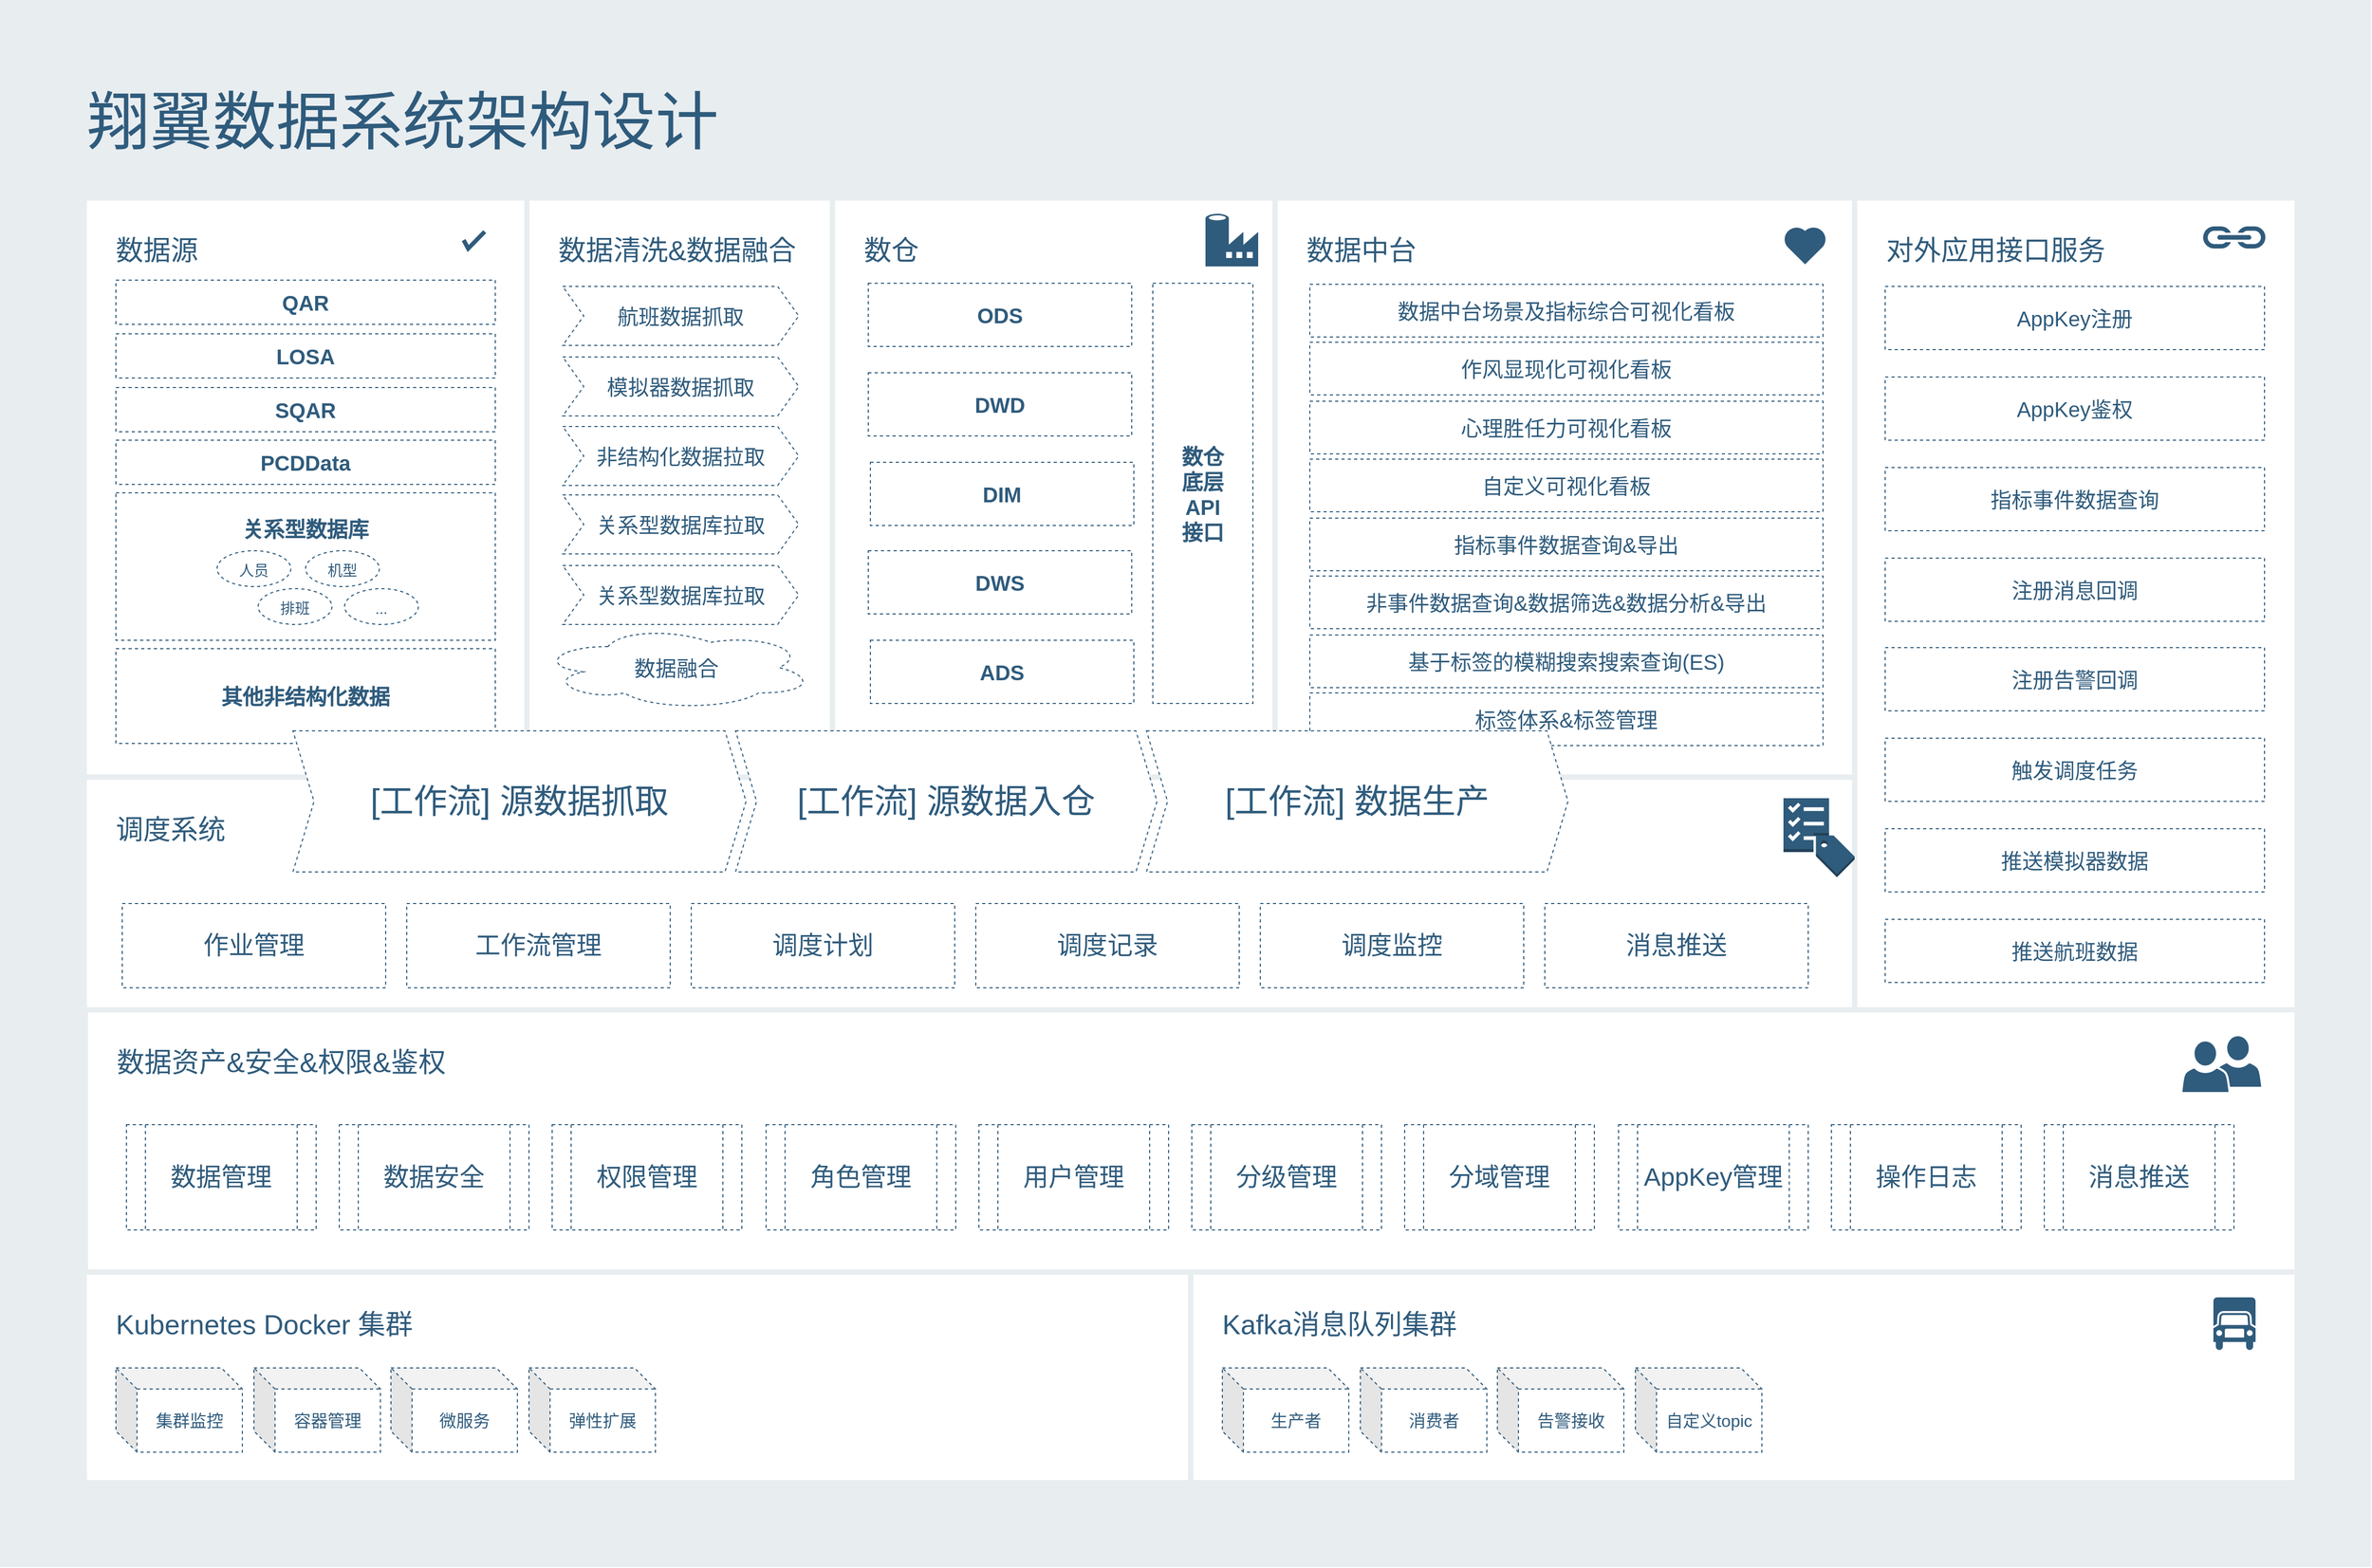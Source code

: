 <mxfile version="20.2.8" type="github">
  <diagram id="07fea595-8f29-1299-0266-81d95cde20df" name="Page-1">
    <mxGraphModel dx="3284" dy="614" grid="1" gridSize="10" guides="1" tooltips="1" connect="1" arrows="1" fold="1" page="1" pageScale="1" pageWidth="1169" pageHeight="827" background="none" math="0" shadow="0">
      <root>
        <mxCell id="0" />
        <mxCell id="1" parent="0" />
        <mxCell id="698" value="" style="rounded=0;whiteSpace=wrap;html=1;shadow=0;labelBackgroundColor=none;strokeColor=none;strokeWidth=3;fillColor=#e8edf0;fontSize=60;fontColor=#2F5B7C;align=left;" parent="1" vertex="1">
          <mxGeometry x="-2290" y="32" width="2250" height="1488" as="geometry" />
        </mxCell>
        <mxCell id="700" value="&lt;font&gt;&lt;font style=&quot;font-size: 26px&quot;&gt;数据源&lt;/font&gt;&lt;br&gt;&lt;/font&gt;&lt;font style=&quot;font-size: 12px&quot;&gt;&lt;br style=&quot;font-size: 12px&quot;&gt;&lt;br&gt;&lt;/font&gt;&lt;div style=&quot;font-size: 12px&quot;&gt;&lt;br style=&quot;font-size: 12px&quot;&gt;&lt;/div&gt;" style="rounded=0;whiteSpace=wrap;html=1;shadow=0;labelBackgroundColor=none;strokeColor=#e8edf0;strokeWidth=5;fillColor=#ffffff;fontSize=12;fontColor=#2F5B7C;align=left;verticalAlign=top;spacing=30;" parent="1" vertex="1">
          <mxGeometry x="-2210" y="220" width="420" height="550" as="geometry" />
        </mxCell>
        <mxCell id="702" value="&lt;div&gt;&lt;font style=&quot;font-size: 26px;&quot;&gt;数据清洗&amp;amp;数据融合&lt;/font&gt;&lt;br&gt;&lt;/div&gt;&lt;div&gt;&lt;br&gt;&lt;/div&gt;" style="rounded=0;whiteSpace=wrap;html=1;shadow=0;labelBackgroundColor=none;strokeColor=#e8edf0;strokeWidth=5;fillColor=#ffffff;fontSize=12;fontColor=#2F5B7C;align=left;verticalAlign=top;spacing=30;" parent="1" vertex="1">
          <mxGeometry x="-1790" y="220" width="290" height="560" as="geometry" />
        </mxCell>
        <mxCell id="703" value="&lt;div style=&quot;font-size: 26px&quot;&gt;数仓&lt;br style=&quot;font-size: 12px;&quot;&gt;&lt;/div&gt;&lt;div&gt;&lt;b&gt;&lt;br&gt;&lt;/b&gt;&lt;/div&gt;&lt;div&gt;&lt;b&gt;&lt;br&gt;&lt;/b&gt;&lt;/div&gt;&lt;div&gt;&lt;b&gt;&lt;br&gt;&lt;/b&gt;&lt;/div&gt;&lt;div style=&quot;font-size: 10px&quot;&gt;&lt;br&gt;&lt;/div&gt;" style="rounded=0;whiteSpace=wrap;html=1;shadow=0;labelBackgroundColor=none;strokeColor=#e8edf0;strokeWidth=5;fillColor=#ffffff;fontSize=12;fontColor=#2F5B7C;align=left;verticalAlign=top;spacing=30;" parent="1" vertex="1">
          <mxGeometry x="-1500" y="220" width="420" height="550" as="geometry" />
        </mxCell>
        <mxCell id="704" value="&lt;div&gt;&lt;font style=&quot;font-size: 26px&quot;&gt;对外应用接口服务&lt;/font&gt;&lt;/div&gt;&lt;div&gt;&lt;br&gt;&lt;/div&gt;&lt;div&gt;&lt;br&gt;&lt;/div&gt;" style="rounded=0;whiteSpace=wrap;html=1;shadow=0;labelBackgroundColor=none;strokeColor=#e8edf0;strokeWidth=5;fillColor=#ffffff;fontSize=12;fontColor=#2F5B7C;align=left;verticalAlign=top;spacing=30;" parent="1" vertex="1">
          <mxGeometry x="-530" y="220" width="420" height="780" as="geometry" />
        </mxCell>
        <mxCell id="705" value="&lt;div&gt;&lt;font style=&quot;font-size: 26px&quot;&gt;数据中台&lt;/font&gt;&lt;/div&gt;&lt;div&gt;&lt;br&gt;&lt;/div&gt;&lt;div&gt;&lt;br&gt;&lt;/div&gt;&lt;div style=&quot;font-size: 10px&quot;&gt;&lt;br&gt;&lt;/div&gt;" style="rounded=0;whiteSpace=wrap;html=1;shadow=0;labelBackgroundColor=none;strokeColor=#e8edf0;strokeWidth=5;fillColor=#ffffff;fontSize=12;fontColor=#2F5B7C;align=left;verticalAlign=top;spacing=30;" parent="1" vertex="1">
          <mxGeometry x="-1080" y="220" width="550" height="550" as="geometry" />
        </mxCell>
        <mxCell id="706" value="&lt;div style=&quot;font-size: 26px&quot;&gt;&lt;font style=&quot;font-size: 26px&quot;&gt;Kubernetes Docker 集群&lt;/font&gt;&lt;/div&gt;&lt;div&gt;&lt;br&gt;&lt;/div&gt;&lt;div style=&quot;font-size: 16px;&quot;&gt;&lt;br&gt;&lt;/div&gt;&lt;div&gt;&lt;br&gt;&lt;/div&gt;" style="rounded=0;whiteSpace=wrap;html=1;shadow=0;labelBackgroundColor=none;strokeColor=#e8edf0;strokeWidth=5;fillColor=#ffffff;fontSize=12;fontColor=#2F5B7C;align=left;verticalAlign=top;spacing=30;" parent="1" vertex="1">
          <mxGeometry x="-2210" y="1240" width="1050" height="200" as="geometry" />
        </mxCell>
        <mxCell id="707" value="&lt;div style=&quot;font-size: 26px&quot;&gt;&lt;font style=&quot;font-size: 26px&quot;&gt;Kafka消息队列集群&lt;/font&gt;&lt;/div&gt;&lt;div&gt;&lt;br&gt;&lt;/div&gt;&lt;div&gt;&lt;br&gt;&lt;/div&gt;" style="rounded=0;whiteSpace=wrap;html=1;shadow=0;labelBackgroundColor=none;strokeColor=#e8edf0;strokeWidth=5;fillColor=#ffffff;fontSize=12;fontColor=#2F5B7C;align=left;verticalAlign=top;spacing=30;" parent="1" vertex="1">
          <mxGeometry x="-1160" y="1240" width="1050" height="200" as="geometry" />
        </mxCell>
        <mxCell id="708" value="翔翼数据系统架构设计" style="text;html=1;resizable=0;points=[];autosize=1;align=left;verticalAlign=top;spacingTop=-4;fontSize=60;fontColor=#2F5B7C;" parent="1" vertex="1">
          <mxGeometry x="-2210" y="110" width="620" height="80" as="geometry" />
        </mxCell>
        <mxCell id="709" value="" style="html=1;verticalLabelPosition=bottom;labelBackgroundColor=#ffffff;verticalAlign=top;shadow=0;dashed=0;strokeWidth=4;shape=mxgraph.ios7.misc.check;strokeColor=#2F5B7C;fillColor=#ffffff;gradientColor=none;fontSize=12;fontColor=#2F5B7C;align=left;" parent="1" vertex="1">
          <mxGeometry x="-1850" y="252" width="20" height="16" as="geometry" />
        </mxCell>
        <mxCell id="711" value="" style="html=1;verticalLabelPosition=bottom;labelBackgroundColor=#ffffff;verticalAlign=top;strokeWidth=3;strokeColor=none;fillColor=#2F5B7C;shadow=0;dashed=0;shape=mxgraph.ios7.icons.heart;fontSize=12;fontColor=#2F5B7C;align=left;" parent="1" vertex="1">
          <mxGeometry x="-597.5" y="247" width="41" height="36" as="geometry" />
        </mxCell>
        <mxCell id="717" value="" style="shape=image;html=1;verticalAlign=top;verticalLabelPosition=bottom;labelBackgroundColor=#ffffff;imageAspect=0;aspect=fixed;image=https://cdn4.iconfinder.com/data/icons/evil-icons-user-interface/64/price-128.png;shadow=0;strokeColor=#e8edf0;strokeWidth=3;fillColor=#2F5B7C;gradientColor=none;fontSize=10;fontColor=#2F5B7C;align=left;" parent="1" vertex="1">
          <mxGeometry x="-1226" y="1260" width="58" height="58" as="geometry" />
        </mxCell>
        <mxCell id="719" value="" style="shadow=0;dashed=0;html=1;strokeColor=none;fillColor=#2F5B7C;labelPosition=center;verticalLabelPosition=bottom;verticalAlign=top;outlineConnect=0;shape=mxgraph.office.concepts.link;labelBackgroundColor=none;fontSize=10;fontColor=#000000;align=left;" parent="1" vertex="1">
          <mxGeometry x="-200" y="247" width="61" height="21" as="geometry" />
        </mxCell>
        <mxCell id="H14SYPXaXDiF_nDZO379-722" value="&lt;font style=&quot;font-size: 20px;&quot;&gt;&lt;b&gt;ODS&lt;/b&gt;&lt;/font&gt;" style="rounded=0;whiteSpace=wrap;html=1;strokeColor=#2F5B7C;dashed=1;fontColor=#2F5B7C;" parent="1" vertex="1">
          <mxGeometry x="-1466" y="301" width="250" height="60" as="geometry" />
        </mxCell>
        <mxCell id="H14SYPXaXDiF_nDZO379-723" value="&lt;font style=&quot;font-size: 20px;&quot;&gt;&lt;b&gt;DWD&lt;/b&gt;&lt;/font&gt;" style="rounded=0;whiteSpace=wrap;html=1;strokeColor=#2F5B7C;dashed=1;fontColor=#2F5B7C;" parent="1" vertex="1">
          <mxGeometry x="-1466" y="386" width="250" height="60" as="geometry" />
        </mxCell>
        <mxCell id="H14SYPXaXDiF_nDZO379-724" value="&lt;font style=&quot;font-size: 20px;&quot;&gt;&lt;b&gt;DIM&lt;/b&gt;&lt;/font&gt;" style="rounded=0;whiteSpace=wrap;html=1;strokeColor=#2F5B7C;dashed=1;fontColor=#2F5B7C;" parent="1" vertex="1">
          <mxGeometry x="-1464" y="471" width="250" height="60" as="geometry" />
        </mxCell>
        <mxCell id="H14SYPXaXDiF_nDZO379-725" value="&lt;font style=&quot;font-size: 20px;&quot;&gt;&lt;b&gt;DWS&lt;/b&gt;&lt;/font&gt;" style="rounded=0;whiteSpace=wrap;html=1;strokeColor=#2F5B7C;dashed=1;fontColor=#2F5B7C;" parent="1" vertex="1">
          <mxGeometry x="-1466" y="555" width="250" height="60" as="geometry" />
        </mxCell>
        <mxCell id="H14SYPXaXDiF_nDZO379-727" value="&lt;font style=&quot;font-size: 20px;&quot;&gt;&lt;b&gt;ADS&lt;/b&gt;&lt;/font&gt;" style="rounded=0;whiteSpace=wrap;html=1;strokeColor=#2F5B7C;dashed=1;fontColor=#2F5B7C;" parent="1" vertex="1">
          <mxGeometry x="-1464" y="640" width="250" height="60" as="geometry" />
        </mxCell>
        <mxCell id="H14SYPXaXDiF_nDZO379-728" value="&lt;font style=&quot;font-size: 20px;&quot;&gt;&lt;b&gt;数仓&lt;br&gt;底层&lt;br&gt;API&lt;br&gt;接口&lt;br&gt;&lt;/b&gt;&lt;/font&gt;" style="rounded=0;whiteSpace=wrap;html=1;strokeColor=#2F5B7C;dashed=1;fontColor=#2F5B7C;" parent="1" vertex="1">
          <mxGeometry x="-1196" y="301" width="95" height="399" as="geometry" />
        </mxCell>
        <mxCell id="H14SYPXaXDiF_nDZO379-729" value="" style="shadow=0;dashed=0;html=1;strokeColor=none;labelPosition=center;verticalLabelPosition=bottom;verticalAlign=top;shape=mxgraph.mscae.cloud.data_factory;fillColor=#2F5B7C;labelBackgroundColor=none;fontSize=10;fontColor=#2F5B7C;align=left;" parent="1" vertex="1">
          <mxGeometry x="-1146" y="235" width="50" height="50" as="geometry" />
        </mxCell>
        <mxCell id="H14SYPXaXDiF_nDZO379-731" value="&lt;div style=&quot;font-size: 26px&quot;&gt;调度系统&lt;br&gt;&lt;/div&gt;" style="rounded=0;whiteSpace=wrap;html=1;shadow=0;labelBackgroundColor=none;strokeColor=#e8edf0;strokeWidth=5;fillColor=#ffffff;fontSize=12;fontColor=#2F5B7C;align=left;verticalAlign=top;spacing=30;" parent="1" vertex="1">
          <mxGeometry x="-2210" y="770" width="1680" height="230" as="geometry" />
        </mxCell>
        <mxCell id="H14SYPXaXDiF_nDZO379-732" value="&lt;font style=&quot;font-size: 20px;&quot;&gt;&lt;b&gt;QAR&lt;/b&gt;&lt;/font&gt;" style="rounded=0;whiteSpace=wrap;html=1;strokeColor=#2F5B7C;dashed=1;fontColor=#2F5B7C;" parent="1" vertex="1">
          <mxGeometry x="-2180" y="298" width="360" height="42" as="geometry" />
        </mxCell>
        <mxCell id="718" value="" style="dashed=0;html=1;shape=mxgraph.aws3.checklist_cost;fillColor=#2F5B7C;gradientColor=none;shadow=0;labelBackgroundColor=none;strokeColor=none;strokeWidth=3;fontSize=10;fontColor=#2F5B7C;align=left;" parent="1" vertex="1">
          <mxGeometry x="-597.5" y="790" width="67.5" height="75" as="geometry" />
        </mxCell>
        <mxCell id="H14SYPXaXDiF_nDZO379-733" value="&lt;div style=&quot;font-size: 26px&quot;&gt;数据资产&amp;amp;安全&amp;amp;权限&amp;amp;鉴权&lt;/div&gt;" style="rounded=0;whiteSpace=wrap;html=1;shadow=0;labelBackgroundColor=none;strokeColor=#e8edf0;strokeWidth=5;fillColor=#ffffff;fontSize=12;fontColor=#2F5B7C;align=left;verticalAlign=top;spacing=30;" parent="1" vertex="1">
          <mxGeometry x="-2209" y="991" width="2099" height="249" as="geometry" />
        </mxCell>
        <mxCell id="720" value="" style="group" parent="1" vertex="1" connectable="0">
          <mxGeometry x="-220" y="1020" width="69" height="50" as="geometry" />
        </mxCell>
        <mxCell id="721" value="" style="shadow=0;dashed=0;html=1;strokeColor=#FFFFFF;labelPosition=center;verticalLabelPosition=bottom;verticalAlign=top;outlineConnect=0;shape=mxgraph.office.users.user;fillColor=#2F5B7C;labelBackgroundColor=none;fontSize=10;fontColor=#000000;align=left;strokeWidth=2;" parent="720" vertex="1">
          <mxGeometry x="31" y="-5" width="46" height="50" as="geometry" />
        </mxCell>
        <mxCell id="722" value="" style="shadow=0;dashed=0;html=1;strokeColor=#FFFFFF;labelPosition=center;verticalLabelPosition=bottom;verticalAlign=top;outlineConnect=0;shape=mxgraph.office.users.user;fillColor=#2F5B7C;labelBackgroundColor=none;fontSize=10;fontColor=#000000;align=left;strokeWidth=2;" parent="720" vertex="1">
          <mxGeometry width="46" height="50" as="geometry" />
        </mxCell>
        <mxCell id="H14SYPXaXDiF_nDZO379-736" value="&lt;span style=&quot;font-size: 32px;&quot;&gt;[工作流] 源数据入仓&lt;/span&gt;" style="shape=step;perimeter=stepPerimeter;whiteSpace=wrap;html=1;fixedSize=1;dashed=1;fontSize=20;fontColor=#2F5B7C;strokeColor=#2F5B7C;" parent="1" vertex="1">
          <mxGeometry x="-1592" y="726" width="400" height="134" as="geometry" />
        </mxCell>
        <mxCell id="H14SYPXaXDiF_nDZO379-738" value="&lt;font style=&quot;font-size: 20px;&quot;&gt;&lt;b&gt;LOSA&lt;/b&gt;&lt;/font&gt;" style="rounded=0;whiteSpace=wrap;html=1;strokeColor=#2F5B7C;dashed=1;fontColor=#2F5B7C;" parent="1" vertex="1">
          <mxGeometry x="-2180" y="349" width="360" height="42" as="geometry" />
        </mxCell>
        <mxCell id="H14SYPXaXDiF_nDZO379-739" value="&lt;font style=&quot;font-size: 20px;&quot;&gt;&lt;b&gt;SQAR&lt;/b&gt;&lt;/font&gt;" style="rounded=0;whiteSpace=wrap;html=1;strokeColor=#2F5B7C;dashed=1;fontColor=#2F5B7C;" parent="1" vertex="1">
          <mxGeometry x="-2180" y="400" width="360" height="42" as="geometry" />
        </mxCell>
        <mxCell id="H14SYPXaXDiF_nDZO379-741" value="&lt;font style=&quot;font-size: 20px;&quot;&gt;&lt;b&gt;关系型数据库&lt;br&gt;&lt;br&gt;&lt;br&gt;&lt;br&gt;&lt;/b&gt;&lt;/font&gt;" style="rounded=0;whiteSpace=wrap;html=1;strokeColor=#2F5B7C;dashed=1;fontColor=#2F5B7C;align=center;" parent="1" vertex="1">
          <mxGeometry x="-2180" y="500" width="360" height="140" as="geometry" />
        </mxCell>
        <mxCell id="H14SYPXaXDiF_nDZO379-740" value="&lt;font style=&quot;font-size: 20px;&quot;&gt;&lt;b&gt;PCDData&lt;/b&gt;&lt;/font&gt;" style="rounded=0;whiteSpace=wrap;html=1;strokeColor=#2F5B7C;dashed=1;fontColor=#2F5B7C;" parent="1" vertex="1">
          <mxGeometry x="-2180" y="450" width="360" height="42" as="geometry" />
        </mxCell>
        <mxCell id="H14SYPXaXDiF_nDZO379-742" value="&lt;font style=&quot;font-size: 20px;&quot;&gt;&lt;b&gt;其他非结构化数据&lt;br&gt;&lt;/b&gt;&lt;/font&gt;" style="rounded=0;whiteSpace=wrap;html=1;strokeColor=#2F5B7C;dashed=1;fontColor=#2F5B7C;align=center;" parent="1" vertex="1">
          <mxGeometry x="-2180" y="648" width="360" height="90" as="geometry" />
        </mxCell>
        <mxCell id="H14SYPXaXDiF_nDZO379-734" value="&lt;font style=&quot;font-size: 32px;&quot;&gt;[工作流] 源数据抓取&lt;/font&gt;" style="shape=step;perimeter=stepPerimeter;whiteSpace=wrap;html=1;fixedSize=1;dashed=1;fontSize=20;fontColor=#2F5B7C;strokeColor=#2F5B7C;" parent="1" vertex="1">
          <mxGeometry x="-2012" y="726" width="430" height="134" as="geometry" />
        </mxCell>
        <mxCell id="H14SYPXaXDiF_nDZO379-743" value="&lt;font style=&quot;font-size: 14px; line-height: 0.1;&quot;&gt;人员&lt;br&gt;&lt;/font&gt;" style="ellipse;whiteSpace=wrap;html=1;dashed=1;fontSize=32;fontColor=#2F5B7C;strokeColor=#2F5B7C;verticalAlign=bottom;" parent="1" vertex="1">
          <mxGeometry x="-2084" y="555" width="70" height="34" as="geometry" />
        </mxCell>
        <mxCell id="H14SYPXaXDiF_nDZO379-744" value="&lt;font style=&quot;font-size: 14px; line-height: 0.1;&quot;&gt;排班&lt;br&gt;&lt;/font&gt;" style="ellipse;whiteSpace=wrap;html=1;dashed=1;fontSize=32;fontColor=#2F5B7C;strokeColor=#2F5B7C;verticalAlign=bottom;" parent="1" vertex="1">
          <mxGeometry x="-2045" y="591" width="70" height="34" as="geometry" />
        </mxCell>
        <mxCell id="H14SYPXaXDiF_nDZO379-745" value="&lt;font style=&quot;font-size: 14px; line-height: 0.1;&quot;&gt;机型&lt;br&gt;&lt;/font&gt;" style="ellipse;whiteSpace=wrap;html=1;dashed=1;fontSize=32;fontColor=#2F5B7C;strokeColor=#2F5B7C;verticalAlign=bottom;" parent="1" vertex="1">
          <mxGeometry x="-2000" y="555" width="70" height="34" as="geometry" />
        </mxCell>
        <mxCell id="H14SYPXaXDiF_nDZO379-747" value="&lt;font style=&quot;font-size: 14px; line-height: 0.1;&quot;&gt;...&lt;br&gt;&lt;/font&gt;" style="ellipse;whiteSpace=wrap;html=1;dashed=1;fontSize=32;fontColor=#2F5B7C;strokeColor=#2F5B7C;verticalAlign=bottom;" parent="1" vertex="1">
          <mxGeometry x="-1963" y="591" width="70" height="34" as="geometry" />
        </mxCell>
        <mxCell id="H14SYPXaXDiF_nDZO379-752" value="&lt;font style=&quot;font-size: 20px;&quot;&gt;航班数据抓取&lt;/font&gt;" style="shape=step;perimeter=stepPerimeter;whiteSpace=wrap;html=1;fixedSize=1;dashed=1;fontSize=14;fontColor=#2F5B7C;strokeColor=#2F5B7C;" parent="1" vertex="1">
          <mxGeometry x="-1756" y="304" width="224" height="56" as="geometry" />
        </mxCell>
        <mxCell id="H14SYPXaXDiF_nDZO379-753" value="&lt;font style=&quot;font-size: 20px;&quot;&gt;模拟器数据抓取&lt;/font&gt;" style="shape=step;perimeter=stepPerimeter;whiteSpace=wrap;html=1;fixedSize=1;dashed=1;fontSize=14;fontColor=#2F5B7C;strokeColor=#2F5B7C;" parent="1" vertex="1">
          <mxGeometry x="-1756" y="371" width="224" height="56" as="geometry" />
        </mxCell>
        <mxCell id="H14SYPXaXDiF_nDZO379-754" value="&lt;font style=&quot;font-size: 20px;&quot;&gt;非结构化数据拉取&lt;/font&gt;" style="shape=step;perimeter=stepPerimeter;whiteSpace=wrap;html=1;fixedSize=1;dashed=1;fontSize=14;fontColor=#2F5B7C;strokeColor=#2F5B7C;" parent="1" vertex="1">
          <mxGeometry x="-1756" y="437" width="224" height="56" as="geometry" />
        </mxCell>
        <mxCell id="H14SYPXaXDiF_nDZO379-755" value="&lt;span style=&quot;font-size: 20px;&quot;&gt;关系型数据库拉取&lt;/span&gt;" style="shape=step;perimeter=stepPerimeter;whiteSpace=wrap;html=1;fixedSize=1;dashed=1;fontSize=14;fontColor=#2F5B7C;strokeColor=#2F5B7C;" parent="1" vertex="1">
          <mxGeometry x="-1756" y="502" width="224" height="56" as="geometry" />
        </mxCell>
        <mxCell id="H14SYPXaXDiF_nDZO379-756" value="&lt;span style=&quot;font-size: 20px;&quot;&gt;关系型数据库拉取&lt;/span&gt;" style="shape=step;perimeter=stepPerimeter;whiteSpace=wrap;html=1;fixedSize=1;dashed=1;fontSize=14;fontColor=#2F5B7C;strokeColor=#2F5B7C;" parent="1" vertex="1">
          <mxGeometry x="-1756" y="569" width="224" height="56" as="geometry" />
        </mxCell>
        <mxCell id="H14SYPXaXDiF_nDZO379-758" value="数据融合" style="ellipse;shape=cloud;whiteSpace=wrap;html=1;dashed=1;fontSize=20;fontColor=#2F5B7C;strokeColor=#2F5B7C;" parent="1" vertex="1">
          <mxGeometry x="-1778" y="626" width="260" height="80" as="geometry" />
        </mxCell>
        <mxCell id="716" value="" style="shape=mxgraph.signs.transportation.truck_6;html=1;fillColor=#2F5B7C;strokeColor=none;verticalLabelPosition=bottom;verticalAlign=top;align=center;shadow=0;labelBackgroundColor=none;fontSize=10;fontColor=#2F5B7C;aspect=fixed;" parent="1" vertex="1">
          <mxGeometry x="-189.5" y="1264" width="40" height="50" as="geometry" />
        </mxCell>
        <mxCell id="H14SYPXaXDiF_nDZO379-760" value="AppKey注册" style="rounded=0;whiteSpace=wrap;html=1;dashed=1;fontSize=20;fontColor=#2F5B7C;strokeColor=#2F5B7C;" parent="1" vertex="1">
          <mxGeometry x="-501" y="304" width="360" height="60" as="geometry" />
        </mxCell>
        <mxCell id="H14SYPXaXDiF_nDZO379-761" value="AppKey鉴权" style="rounded=0;whiteSpace=wrap;html=1;dashed=1;fontSize=20;fontColor=#2F5B7C;strokeColor=#2F5B7C;" parent="1" vertex="1">
          <mxGeometry x="-501" y="390" width="360" height="60" as="geometry" />
        </mxCell>
        <mxCell id="H14SYPXaXDiF_nDZO379-762" value="集群监控" style="shape=cube;whiteSpace=wrap;html=1;boundedLbl=1;backgroundOutline=1;darkOpacity=0.05;darkOpacity2=0.1;dashed=1;fontSize=16;fontColor=#2F5B7C;strokeColor=#2F5B7C;" parent="1" vertex="1">
          <mxGeometry x="-2180" y="1331" width="120" height="80" as="geometry" />
        </mxCell>
        <mxCell id="H14SYPXaXDiF_nDZO379-763" value="容器管理" style="shape=cube;whiteSpace=wrap;html=1;boundedLbl=1;backgroundOutline=1;darkOpacity=0.05;darkOpacity2=0.1;dashed=1;fontSize=16;fontColor=#2F5B7C;strokeColor=#2F5B7C;" parent="1" vertex="1">
          <mxGeometry x="-2049" y="1331" width="120" height="80" as="geometry" />
        </mxCell>
        <mxCell id="H14SYPXaXDiF_nDZO379-764" value="微服务" style="shape=cube;whiteSpace=wrap;html=1;boundedLbl=1;backgroundOutline=1;darkOpacity=0.05;darkOpacity2=0.1;dashed=1;fontSize=16;fontColor=#2F5B7C;strokeColor=#2F5B7C;" parent="1" vertex="1">
          <mxGeometry x="-1919" y="1331" width="120" height="80" as="geometry" />
        </mxCell>
        <mxCell id="H14SYPXaXDiF_nDZO379-765" value="弹性扩展" style="shape=cube;whiteSpace=wrap;html=1;boundedLbl=1;backgroundOutline=1;darkOpacity=0.05;darkOpacity2=0.1;dashed=1;fontSize=16;fontColor=#2F5B7C;strokeColor=#2F5B7C;" parent="1" vertex="1">
          <mxGeometry x="-1788" y="1331" width="120" height="80" as="geometry" />
        </mxCell>
        <mxCell id="H14SYPXaXDiF_nDZO379-766" value="生产者" style="shape=cube;whiteSpace=wrap;html=1;boundedLbl=1;backgroundOutline=1;darkOpacity=0.05;darkOpacity2=0.1;dashed=1;fontSize=16;fontColor=#2F5B7C;strokeColor=#2F5B7C;" parent="1" vertex="1">
          <mxGeometry x="-1130" y="1331" width="120" height="80" as="geometry" />
        </mxCell>
        <mxCell id="H14SYPXaXDiF_nDZO379-767" value="消费者" style="shape=cube;whiteSpace=wrap;html=1;boundedLbl=1;backgroundOutline=1;darkOpacity=0.05;darkOpacity2=0.1;dashed=1;fontSize=16;fontColor=#2F5B7C;strokeColor=#2F5B7C;" parent="1" vertex="1">
          <mxGeometry x="-999" y="1331" width="120" height="80" as="geometry" />
        </mxCell>
        <mxCell id="H14SYPXaXDiF_nDZO379-768" value="告警接收" style="shape=cube;whiteSpace=wrap;html=1;boundedLbl=1;backgroundOutline=1;darkOpacity=0.05;darkOpacity2=0.1;dashed=1;fontSize=16;fontColor=#2F5B7C;strokeColor=#2F5B7C;" parent="1" vertex="1">
          <mxGeometry x="-869" y="1331" width="120" height="80" as="geometry" />
        </mxCell>
        <mxCell id="H14SYPXaXDiF_nDZO379-769" value="自定义topic" style="shape=cube;whiteSpace=wrap;html=1;boundedLbl=1;backgroundOutline=1;darkOpacity=0.05;darkOpacity2=0.1;dashed=1;fontSize=16;fontColor=#2F5B7C;strokeColor=#2F5B7C;" parent="1" vertex="1">
          <mxGeometry x="-738" y="1331" width="120" height="80" as="geometry" />
        </mxCell>
        <mxCell id="H14SYPXaXDiF_nDZO379-771" value="&lt;font style=&quot;font-size: 24px;&quot;&gt;权限管理&lt;/font&gt;" style="shape=process;whiteSpace=wrap;html=1;backgroundOutline=1;dashed=1;fontSize=16;fontColor=#2F5B7C;strokeColor=#2F5B7C;" parent="1" vertex="1">
          <mxGeometry x="-1766" y="1100" width="180" height="100" as="geometry" />
        </mxCell>
        <mxCell id="H14SYPXaXDiF_nDZO379-775" value="&lt;font style=&quot;font-size: 24px;&quot;&gt;角色管理&lt;/font&gt;" style="shape=process;whiteSpace=wrap;html=1;backgroundOutline=1;dashed=1;fontSize=16;fontColor=#2F5B7C;strokeColor=#2F5B7C;" parent="1" vertex="1">
          <mxGeometry x="-1563" y="1100" width="180" height="100" as="geometry" />
        </mxCell>
        <mxCell id="H14SYPXaXDiF_nDZO379-776" value="&lt;font style=&quot;font-size: 24px;&quot;&gt;用户管理&lt;/font&gt;" style="shape=process;whiteSpace=wrap;html=1;backgroundOutline=1;dashed=1;fontSize=16;fontColor=#2F5B7C;strokeColor=#2F5B7C;" parent="1" vertex="1">
          <mxGeometry x="-1361" y="1100" width="180" height="100" as="geometry" />
        </mxCell>
        <mxCell id="H14SYPXaXDiF_nDZO379-777" value="&lt;font style=&quot;font-size: 24px;&quot;&gt;分级管理&lt;/font&gt;" style="shape=process;whiteSpace=wrap;html=1;backgroundOutline=1;dashed=1;fontSize=16;fontColor=#2F5B7C;strokeColor=#2F5B7C;" parent="1" vertex="1">
          <mxGeometry x="-1159" y="1100" width="180" height="100" as="geometry" />
        </mxCell>
        <mxCell id="H14SYPXaXDiF_nDZO379-778" value="&lt;font style=&quot;font-size: 24px;&quot;&gt;分域管理&lt;/font&gt;" style="shape=process;whiteSpace=wrap;html=1;backgroundOutline=1;dashed=1;fontSize=16;fontColor=#2F5B7C;strokeColor=#2F5B7C;" parent="1" vertex="1">
          <mxGeometry x="-957" y="1100" width="180" height="100" as="geometry" />
        </mxCell>
        <mxCell id="H14SYPXaXDiF_nDZO379-779" value="&lt;font style=&quot;font-size: 24px;&quot;&gt;数据管理&lt;/font&gt;" style="shape=process;whiteSpace=wrap;html=1;backgroundOutline=1;dashed=1;fontSize=16;fontColor=#2F5B7C;strokeColor=#2F5B7C;" parent="1" vertex="1">
          <mxGeometry x="-2170" y="1100" width="180" height="100" as="geometry" />
        </mxCell>
        <mxCell id="H14SYPXaXDiF_nDZO379-780" value="&lt;font style=&quot;font-size: 24px;&quot;&gt;数据安全&lt;/font&gt;" style="shape=process;whiteSpace=wrap;html=1;backgroundOutline=1;dashed=1;fontSize=16;fontColor=#2F5B7C;strokeColor=#2F5B7C;" parent="1" vertex="1">
          <mxGeometry x="-1968" y="1100" width="180" height="100" as="geometry" />
        </mxCell>
        <mxCell id="H14SYPXaXDiF_nDZO379-781" value="&lt;font style=&quot;font-size: 24px;&quot;&gt;作业管理&lt;/font&gt;" style="rounded=0;whiteSpace=wrap;html=1;strokeColor=#2F5B7C;dashed=1;fontColor=#2F5B7C;" parent="1" vertex="1">
          <mxGeometry x="-2174" y="890" width="250" height="80" as="geometry" />
        </mxCell>
        <mxCell id="H14SYPXaXDiF_nDZO379-782" value="&lt;font style=&quot;font-size: 24px;&quot;&gt;工作流管理&lt;/font&gt;" style="rounded=0;whiteSpace=wrap;html=1;strokeColor=#2F5B7C;dashed=1;fontColor=#2F5B7C;" parent="1" vertex="1">
          <mxGeometry x="-1904" y="890" width="250" height="80" as="geometry" />
        </mxCell>
        <mxCell id="H14SYPXaXDiF_nDZO379-783" value="&lt;span style=&quot;font-size: 24px;&quot;&gt;调度计划&lt;/span&gt;" style="rounded=0;whiteSpace=wrap;html=1;strokeColor=#2F5B7C;dashed=1;fontColor=#2F5B7C;" parent="1" vertex="1">
          <mxGeometry x="-1634" y="890" width="250" height="80" as="geometry" />
        </mxCell>
        <mxCell id="H14SYPXaXDiF_nDZO379-784" value="&lt;span style=&quot;font-size: 24px;&quot;&gt;调度记录&lt;/span&gt;" style="rounded=0;whiteSpace=wrap;html=1;strokeColor=#2F5B7C;dashed=1;fontColor=#2F5B7C;" parent="1" vertex="1">
          <mxGeometry x="-1364" y="890" width="250" height="80" as="geometry" />
        </mxCell>
        <mxCell id="H14SYPXaXDiF_nDZO379-785" value="&lt;span style=&quot;font-size: 24px;&quot;&gt;调度监控&lt;/span&gt;" style="rounded=0;whiteSpace=wrap;html=1;strokeColor=#2F5B7C;dashed=1;fontColor=#2F5B7C;" parent="1" vertex="1">
          <mxGeometry x="-1094" y="890" width="250" height="80" as="geometry" />
        </mxCell>
        <mxCell id="H14SYPXaXDiF_nDZO379-786" value="&lt;span style=&quot;font-size: 24px;&quot;&gt;消息推送&lt;/span&gt;" style="rounded=0;whiteSpace=wrap;html=1;strokeColor=#2F5B7C;dashed=1;fontColor=#2F5B7C;" parent="1" vertex="1">
          <mxGeometry x="-824" y="890" width="250" height="80" as="geometry" />
        </mxCell>
        <mxCell id="H14SYPXaXDiF_nDZO379-787" value="&lt;font style=&quot;font-size: 24px;&quot;&gt;操作日志&lt;/font&gt;" style="shape=process;whiteSpace=wrap;html=1;backgroundOutline=1;dashed=1;fontSize=16;fontColor=#2F5B7C;strokeColor=#2F5B7C;" parent="1" vertex="1">
          <mxGeometry x="-552" y="1100" width="180" height="100" as="geometry" />
        </mxCell>
        <mxCell id="H14SYPXaXDiF_nDZO379-788" value="&lt;font style=&quot;font-size: 24px;&quot;&gt;消息推送&lt;/font&gt;" style="shape=process;whiteSpace=wrap;html=1;backgroundOutline=1;dashed=1;fontSize=16;fontColor=#2F5B7C;strokeColor=#2F5B7C;" parent="1" vertex="1">
          <mxGeometry x="-350" y="1100" width="180" height="100" as="geometry" />
        </mxCell>
        <mxCell id="H14SYPXaXDiF_nDZO379-789" value="&lt;font style=&quot;font-size: 20px;&quot;&gt;基于标签的模糊搜索搜索查询(ES)&lt;/font&gt;" style="rounded=0;whiteSpace=wrap;html=1;strokeColor=#2F5B7C;dashed=1;fontColor=#2F5B7C;" parent="1" vertex="1">
          <mxGeometry x="-1047" y="635" width="487" height="50" as="geometry" />
        </mxCell>
        <mxCell id="H14SYPXaXDiF_nDZO379-790" value="&lt;font style=&quot;font-size: 20px;&quot;&gt;标签体系&amp;amp;标签管理&lt;/font&gt;" style="rounded=0;whiteSpace=wrap;html=1;strokeColor=#2F5B7C;dashed=1;fontColor=#2F5B7C;" parent="1" vertex="1">
          <mxGeometry x="-1047" y="690" width="487" height="50" as="geometry" />
        </mxCell>
        <mxCell id="H14SYPXaXDiF_nDZO379-737" value="&lt;span style=&quot;font-size: 32px;&quot;&gt;[工作流] 数据生产&lt;/span&gt;" style="shape=step;perimeter=stepPerimeter;whiteSpace=wrap;html=1;fixedSize=1;dashed=1;fontSize=20;fontColor=#2F5B7C;strokeColor=#2F5B7C;" parent="1" vertex="1">
          <mxGeometry x="-1202" y="726" width="400" height="134" as="geometry" />
        </mxCell>
        <mxCell id="H14SYPXaXDiF_nDZO379-793" value="&lt;span style=&quot;font-size: 20px;&quot;&gt;非事件数据查询&amp;amp;数据筛选&amp;amp;数据分析&amp;amp;导出&lt;/span&gt;" style="rounded=0;whiteSpace=wrap;html=1;strokeColor=#2F5B7C;dashed=1;fontColor=#2F5B7C;" parent="1" vertex="1">
          <mxGeometry x="-1047" y="579" width="487" height="50" as="geometry" />
        </mxCell>
        <mxCell id="H14SYPXaXDiF_nDZO379-794" value="&lt;span style=&quot;font-size: 20px;&quot;&gt;指标事件数据查询&amp;amp;导出&lt;/span&gt;" style="rounded=0;whiteSpace=wrap;html=1;strokeColor=#2F5B7C;dashed=1;fontColor=#2F5B7C;" parent="1" vertex="1">
          <mxGeometry x="-1047" y="524" width="487" height="50" as="geometry" />
        </mxCell>
        <mxCell id="H14SYPXaXDiF_nDZO379-795" value="&lt;span style=&quot;font-size: 20px;&quot;&gt;自定义可视化看板&lt;/span&gt;" style="rounded=0;whiteSpace=wrap;html=1;strokeColor=#2F5B7C;dashed=1;fontColor=#2F5B7C;" parent="1" vertex="1">
          <mxGeometry x="-1047" y="468" width="487" height="50" as="geometry" />
        </mxCell>
        <mxCell id="H14SYPXaXDiF_nDZO379-796" value="&lt;span style=&quot;font-size: 20px;&quot;&gt;心理胜任力可视化看板&lt;/span&gt;" style="rounded=0;whiteSpace=wrap;html=1;strokeColor=#2F5B7C;dashed=1;fontColor=#2F5B7C;" parent="1" vertex="1">
          <mxGeometry x="-1047" y="413" width="487" height="50" as="geometry" />
        </mxCell>
        <mxCell id="H14SYPXaXDiF_nDZO379-797" value="&lt;span style=&quot;font-size: 20px;&quot;&gt;作风显现化可视化看板&lt;/span&gt;" style="rounded=0;whiteSpace=wrap;html=1;strokeColor=#2F5B7C;dashed=1;fontColor=#2F5B7C;" parent="1" vertex="1">
          <mxGeometry x="-1047" y="357" width="487" height="50" as="geometry" />
        </mxCell>
        <mxCell id="H14SYPXaXDiF_nDZO379-798" value="&lt;div&gt;&lt;span style=&quot;font-size: 20px;&quot;&gt;数据中台场景及指标综合可视化看板&lt;/span&gt;&lt;/div&gt;" style="rounded=0;whiteSpace=wrap;html=1;strokeColor=#2F5B7C;dashed=1;fontColor=#2F5B7C;" parent="1" vertex="1">
          <mxGeometry x="-1047" y="302" width="487" height="50" as="geometry" />
        </mxCell>
        <mxCell id="H14SYPXaXDiF_nDZO379-799" value="指标事件数据查询" style="rounded=0;whiteSpace=wrap;html=1;dashed=1;fontSize=20;fontColor=#2F5B7C;strokeColor=#2F5B7C;" parent="1" vertex="1">
          <mxGeometry x="-501" y="476" width="360" height="60" as="geometry" />
        </mxCell>
        <mxCell id="H14SYPXaXDiF_nDZO379-800" value="注册消息回调" style="rounded=0;whiteSpace=wrap;html=1;dashed=1;fontSize=20;fontColor=#2F5B7C;strokeColor=#2F5B7C;" parent="1" vertex="1">
          <mxGeometry x="-501" y="562" width="360" height="60" as="geometry" />
        </mxCell>
        <mxCell id="H14SYPXaXDiF_nDZO379-801" value="注册告警回调" style="rounded=0;whiteSpace=wrap;html=1;dashed=1;fontSize=20;fontColor=#2F5B7C;strokeColor=#2F5B7C;" parent="1" vertex="1">
          <mxGeometry x="-501" y="647" width="360" height="60" as="geometry" />
        </mxCell>
        <mxCell id="H14SYPXaXDiF_nDZO379-802" value="触发调度任务" style="rounded=0;whiteSpace=wrap;html=1;dashed=1;fontSize=20;fontColor=#2F5B7C;strokeColor=#2F5B7C;" parent="1" vertex="1">
          <mxGeometry x="-501" y="733" width="360" height="60" as="geometry" />
        </mxCell>
        <mxCell id="H14SYPXaXDiF_nDZO379-803" value="推送模拟器数据" style="rounded=0;whiteSpace=wrap;html=1;dashed=1;fontSize=20;fontColor=#2F5B7C;strokeColor=#2F5B7C;" parent="1" vertex="1">
          <mxGeometry x="-501" y="819" width="360" height="60" as="geometry" />
        </mxCell>
        <mxCell id="H14SYPXaXDiF_nDZO379-804" value="推送航班数据" style="rounded=0;whiteSpace=wrap;html=1;dashed=1;fontSize=20;fontColor=#2F5B7C;strokeColor=#2F5B7C;" parent="1" vertex="1">
          <mxGeometry x="-501" y="905" width="360" height="60" as="geometry" />
        </mxCell>
        <mxCell id="H14SYPXaXDiF_nDZO379-805" value="&lt;span style=&quot;font-size: 24px;&quot;&gt;AppKey管理&lt;/span&gt;" style="shape=process;whiteSpace=wrap;html=1;backgroundOutline=1;dashed=1;fontSize=16;fontColor=#2F5B7C;strokeColor=#2F5B7C;" parent="1" vertex="1">
          <mxGeometry x="-754" y="1100" width="180" height="100" as="geometry" />
        </mxCell>
      </root>
    </mxGraphModel>
  </diagram>
</mxfile>
